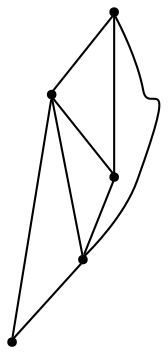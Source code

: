 graph {
  node [shape=point,comment="{\"directed\":false,\"doi\":\"10.1007/3-540-46648-7_19\",\"figure\":\"? (4)\"}"]

  v0 [pos="1268.158537912233,264.4452907417179"]
  v1 [pos="1146.1432922880258,506.48649239850914"]
  v2 [pos="1146.1432922880258,385.4658915701135"]
  v3 [pos="1025.378152052116,264.4452907417178"]
  v4 [pos="977.1221128905313,385.4658915701135"]

  v0 -- v1 [id="-1",pos="1268.158537912233,264.4452907417179 1146.1432922880258,506.48649239850914 1146.1432922880258,506.48649239850914 1146.1432922880258,506.48649239850914"]
  v4 -- v1 [id="-2",pos="977.1221128905313,385.4658915701135 1146.1432922880258,506.48649239850914 1146.1432922880258,506.48649239850914 1146.1432922880258,506.48649239850914"]
  v3 -- v0 [id="-3",pos="1025.378152052116,264.4452907417178 1268.158537912233,264.4452907417179 1268.158537912233,264.4452907417179 1268.158537912233,264.4452907417179"]
  v3 -- v4 [id="-4",pos="1025.378152052116,264.4452907417178 977.1221128905313,385.4658915701135 977.1221128905313,385.4658915701135 977.1221128905313,385.4658915701135"]
  v1 -- v3 [id="-5",pos="1146.1432922880258,506.48649239850914 1025.378152052116,264.4452907417178 1025.378152052116,264.4452907417178 1025.378152052116,264.4452907417178"]
  v1 -- v2 [id="-6",pos="1146.1432922880258,506.48649239850914 1146.1432922880258,385.4658915701135 1146.1432922880258,385.4658915701135 1146.1432922880258,385.4658915701135"]
  v2 -- v0 [id="-7",pos="1146.1432922880258,385.4658915701135 1268.158537912233,264.4452907417179 1268.158537912233,264.4452907417179 1268.158537912233,264.4452907417179"]
  v2 -- v3 [id="-8",pos="1146.1432922880258,385.4658915701135 1025.378152052116,264.4452907417178 1025.378152052116,264.4452907417178 1025.378152052116,264.4452907417178"]
}